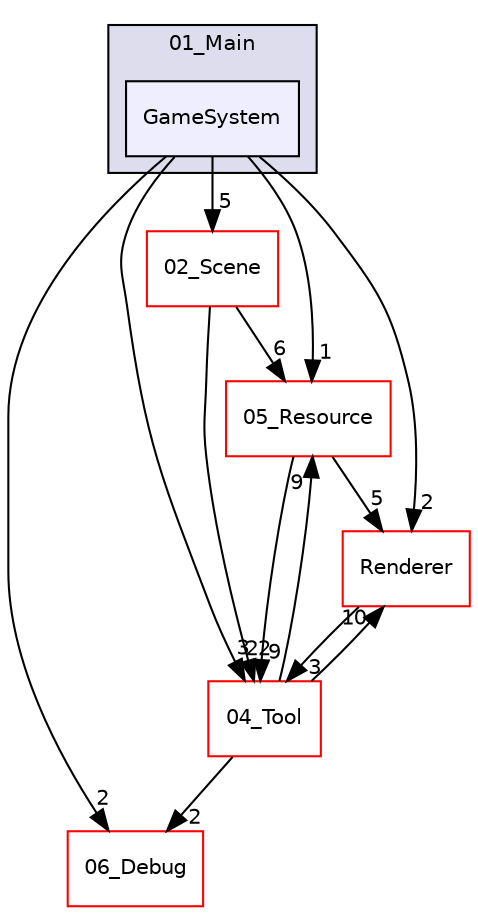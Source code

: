 digraph "C:/HAL/PG関係/03_作成プログラム/03_HAL授業/就職作品/Project/source/01_Main/GameSystem" {
  compound=true
  node [ fontsize="10", fontname="Helvetica"];
  edge [ labelfontsize="10", labelfontname="Helvetica"];
  subgraph clusterdir_b2ee2f4b37d8460d9f5246ffd8c74e11 {
    graph [ bgcolor="#ddddee", pencolor="black", label="01_Main" fontname="Helvetica", fontsize="10", URL="dir_b2ee2f4b37d8460d9f5246ffd8c74e11.html"]
  dir_699ddba44351ba7b3e8b09ff434ff8e2 [shape=box, label="GameSystem", style="filled", fillcolor="#eeeeff", pencolor="black", URL="dir_699ddba44351ba7b3e8b09ff434ff8e2.html"];
  }
  dir_153dde92bfee5403e93b1534741876d0 [shape=box label="02_Scene" fillcolor="white" style="filled" color="red" URL="dir_153dde92bfee5403e93b1534741876d0.html"];
  dir_6e58c436369e4a795ef16d3c489c4702 [shape=box label="05_Resource" fillcolor="white" style="filled" color="red" URL="dir_6e58c436369e4a795ef16d3c489c4702.html"];
  dir_e9bddeb3961171178c0ac9a954a9f096 [shape=box label="Renderer" fillcolor="white" style="filled" color="red" URL="dir_e9bddeb3961171178c0ac9a954a9f096.html"];
  dir_48bb4aacea20c6a8378e1408d864b090 [shape=box label="04_Tool" fillcolor="white" style="filled" color="red" URL="dir_48bb4aacea20c6a8378e1408d864b090.html"];
  dir_8a60689788ee817ab95e5d24fef20893 [shape=box label="06_Debug" fillcolor="white" style="filled" color="red" URL="dir_8a60689788ee817ab95e5d24fef20893.html"];
  dir_153dde92bfee5403e93b1534741876d0->dir_6e58c436369e4a795ef16d3c489c4702 [headlabel="6", labeldistance=1.5 headhref="dir_000010_000158.html"];
  dir_153dde92bfee5403e93b1534741876d0->dir_48bb4aacea20c6a8378e1408d864b090 [headlabel="22", labeldistance=1.5 headhref="dir_000010_000080.html"];
  dir_6e58c436369e4a795ef16d3c489c4702->dir_e9bddeb3961171178c0ac9a954a9f096 [headlabel="5", labeldistance=1.5 headhref="dir_000158_000004.html"];
  dir_6e58c436369e4a795ef16d3c489c4702->dir_48bb4aacea20c6a8378e1408d864b090 [headlabel="9", labeldistance=1.5 headhref="dir_000158_000080.html"];
  dir_699ddba44351ba7b3e8b09ff434ff8e2->dir_153dde92bfee5403e93b1534741876d0 [headlabel="5", labeldistance=1.5 headhref="dir_000003_000010.html"];
  dir_699ddba44351ba7b3e8b09ff434ff8e2->dir_6e58c436369e4a795ef16d3c489c4702 [headlabel="1", labeldistance=1.5 headhref="dir_000003_000158.html"];
  dir_699ddba44351ba7b3e8b09ff434ff8e2->dir_e9bddeb3961171178c0ac9a954a9f096 [headlabel="2", labeldistance=1.5 headhref="dir_000003_000004.html"];
  dir_699ddba44351ba7b3e8b09ff434ff8e2->dir_48bb4aacea20c6a8378e1408d864b090 [headlabel="3", labeldistance=1.5 headhref="dir_000003_000080.html"];
  dir_699ddba44351ba7b3e8b09ff434ff8e2->dir_8a60689788ee817ab95e5d24fef20893 [headlabel="2", labeldistance=1.5 headhref="dir_000003_000175.html"];
  dir_e9bddeb3961171178c0ac9a954a9f096->dir_48bb4aacea20c6a8378e1408d864b090 [headlabel="3", labeldistance=1.5 headhref="dir_000004_000080.html"];
  dir_48bb4aacea20c6a8378e1408d864b090->dir_6e58c436369e4a795ef16d3c489c4702 [headlabel="9", labeldistance=1.5 headhref="dir_000080_000158.html"];
  dir_48bb4aacea20c6a8378e1408d864b090->dir_e9bddeb3961171178c0ac9a954a9f096 [headlabel="10", labeldistance=1.5 headhref="dir_000080_000004.html"];
  dir_48bb4aacea20c6a8378e1408d864b090->dir_8a60689788ee817ab95e5d24fef20893 [headlabel="2", labeldistance=1.5 headhref="dir_000080_000175.html"];
}
